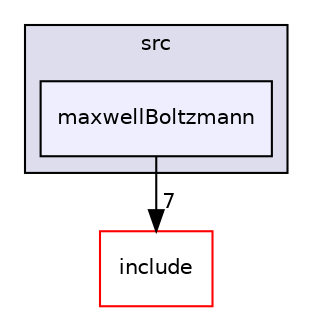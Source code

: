 digraph "/home/runner/work/pimd_qmcf/pimd_qmcf/src/maxwellBoltzmann" {
  compound=true
  node [ fontsize="10", fontname="Helvetica"];
  edge [ labelfontsize="10", labelfontname="Helvetica"];
  subgraph clusterdir_68267d1309a1af8e8297ef4c3efbcdba {
    graph [ bgcolor="#ddddee", pencolor="black", label="src" fontname="Helvetica", fontsize="10", URL="dir_68267d1309a1af8e8297ef4c3efbcdba.html"]
  dir_60c46ed246de60cac3a48243d9ce9d74 [shape=box, label="maxwellBoltzmann", style="filled", fillcolor="#eeeeff", pencolor="black", URL="dir_60c46ed246de60cac3a48243d9ce9d74.html"];
  }
  dir_d44c64559bbebec7f509842c48db8b23 [shape=box label="include" fillcolor="white" style="filled" color="red" URL="dir_d44c64559bbebec7f509842c48db8b23.html"];
  dir_60c46ed246de60cac3a48243d9ce9d74->dir_d44c64559bbebec7f509842c48db8b23 [headlabel="7", labeldistance=1.5 headhref="dir_000056_000003.html"];
}
